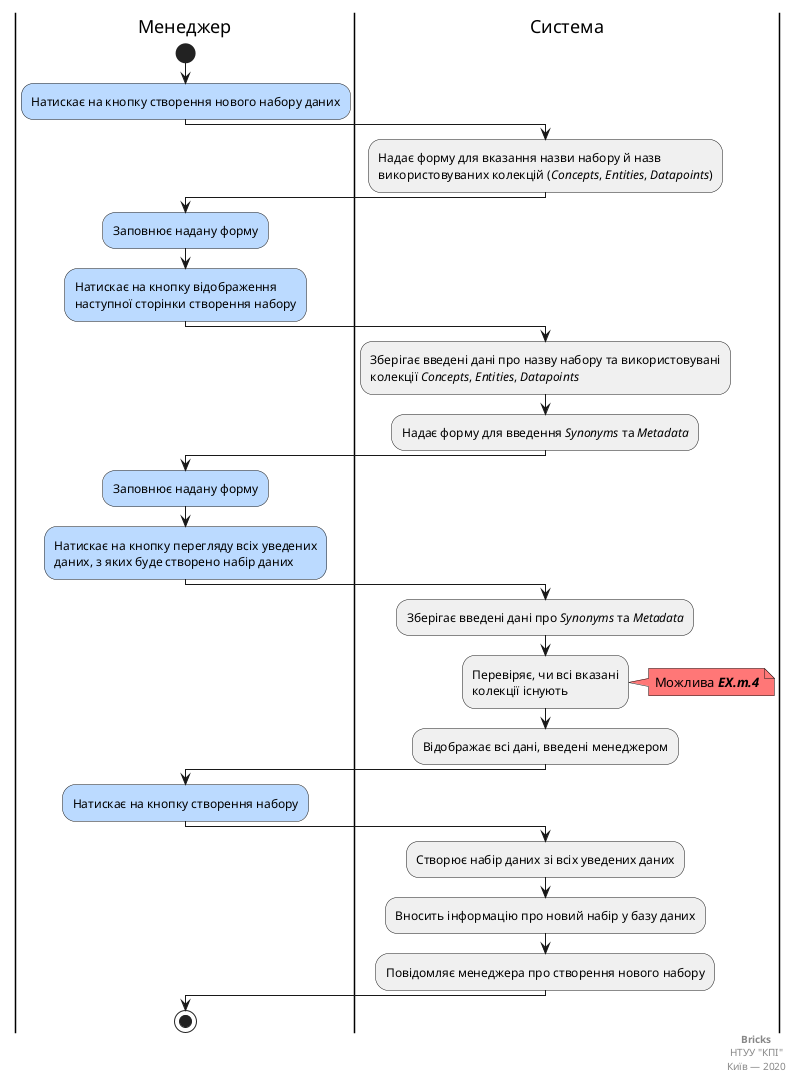 @startuml

    |Менеджер|

        start;

        #bbdaff:Натискає на кнопку створення нового набору даних;

    |Система|

        #f0f0f0:Надає форму для вказання назви набору й назв
        використовуваних колекцій (<i>Concepts</i>, <i>Entities</i>, <i>Datapoints</i>);

    |Менеджер|

        #bbdaff:Заповнює надану форму;

        #bbdaff:Натискає на кнопку відображення
        наступної сторінки створення набору;

    |Система|

        #f0f0f0:Зберігає введені дані про назву набору та використовувані
        колекції <i>Concepts</i>, <i>Entities</i>, <i>Datapoints</i>;

        #f0f0f0:Надає форму для введення <i>Synonyms</i> та <i>Metadata</i>;

    |Менеджер|

        #bbdaff:Заповнює надану форму;

        #bbdaff:Натискає на кнопку перегляду всіх уведених
        даних, з яких буде створено набір даних;

    |Система|

        #f0f0f0:Зберігає введені дані про <i>Synonyms</i> та <i>Metadata</i>;

        #f0f0f0:Перевіряє, чи всі вказані
        колекції існують;

        note right #f77
            Можлива <b><i>EX.m.4</i></b>
        end note

        #f0f0f0:Відображає всі дані, введені менеджером;

    |Менеджер|

        #bbdaff:Натискає на кнопку створення набору;

    |Система|

        #f0f0f0:Створює набір даних зі всіх уведених даних;

        #f0f0f0:Вносить інформацію про новий набір у базу даних;

        #f0f0f0:Повідомляє менеджера про створення нового набору;

    |Менеджер|

        stop;

    right footer
        <b>Bricks</b>
        НТУУ "КПІ"
        Київ — 2020
    end footer

@enduml